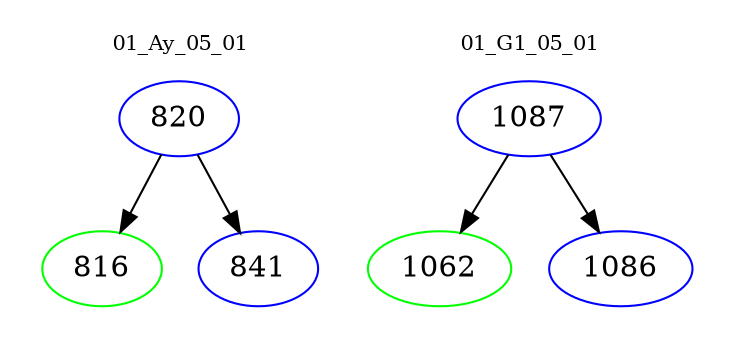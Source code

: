 digraph{
subgraph cluster_0 {
color = white
label = "01_Ay_05_01";
fontsize=10;
T0_820 [label="820", color="blue"]
T0_820 -> T0_816 [color="black"]
T0_816 [label="816", color="green"]
T0_820 -> T0_841 [color="black"]
T0_841 [label="841", color="blue"]
}
subgraph cluster_1 {
color = white
label = "01_G1_05_01";
fontsize=10;
T1_1087 [label="1087", color="blue"]
T1_1087 -> T1_1062 [color="black"]
T1_1062 [label="1062", color="green"]
T1_1087 -> T1_1086 [color="black"]
T1_1086 [label="1086", color="blue"]
}
}
